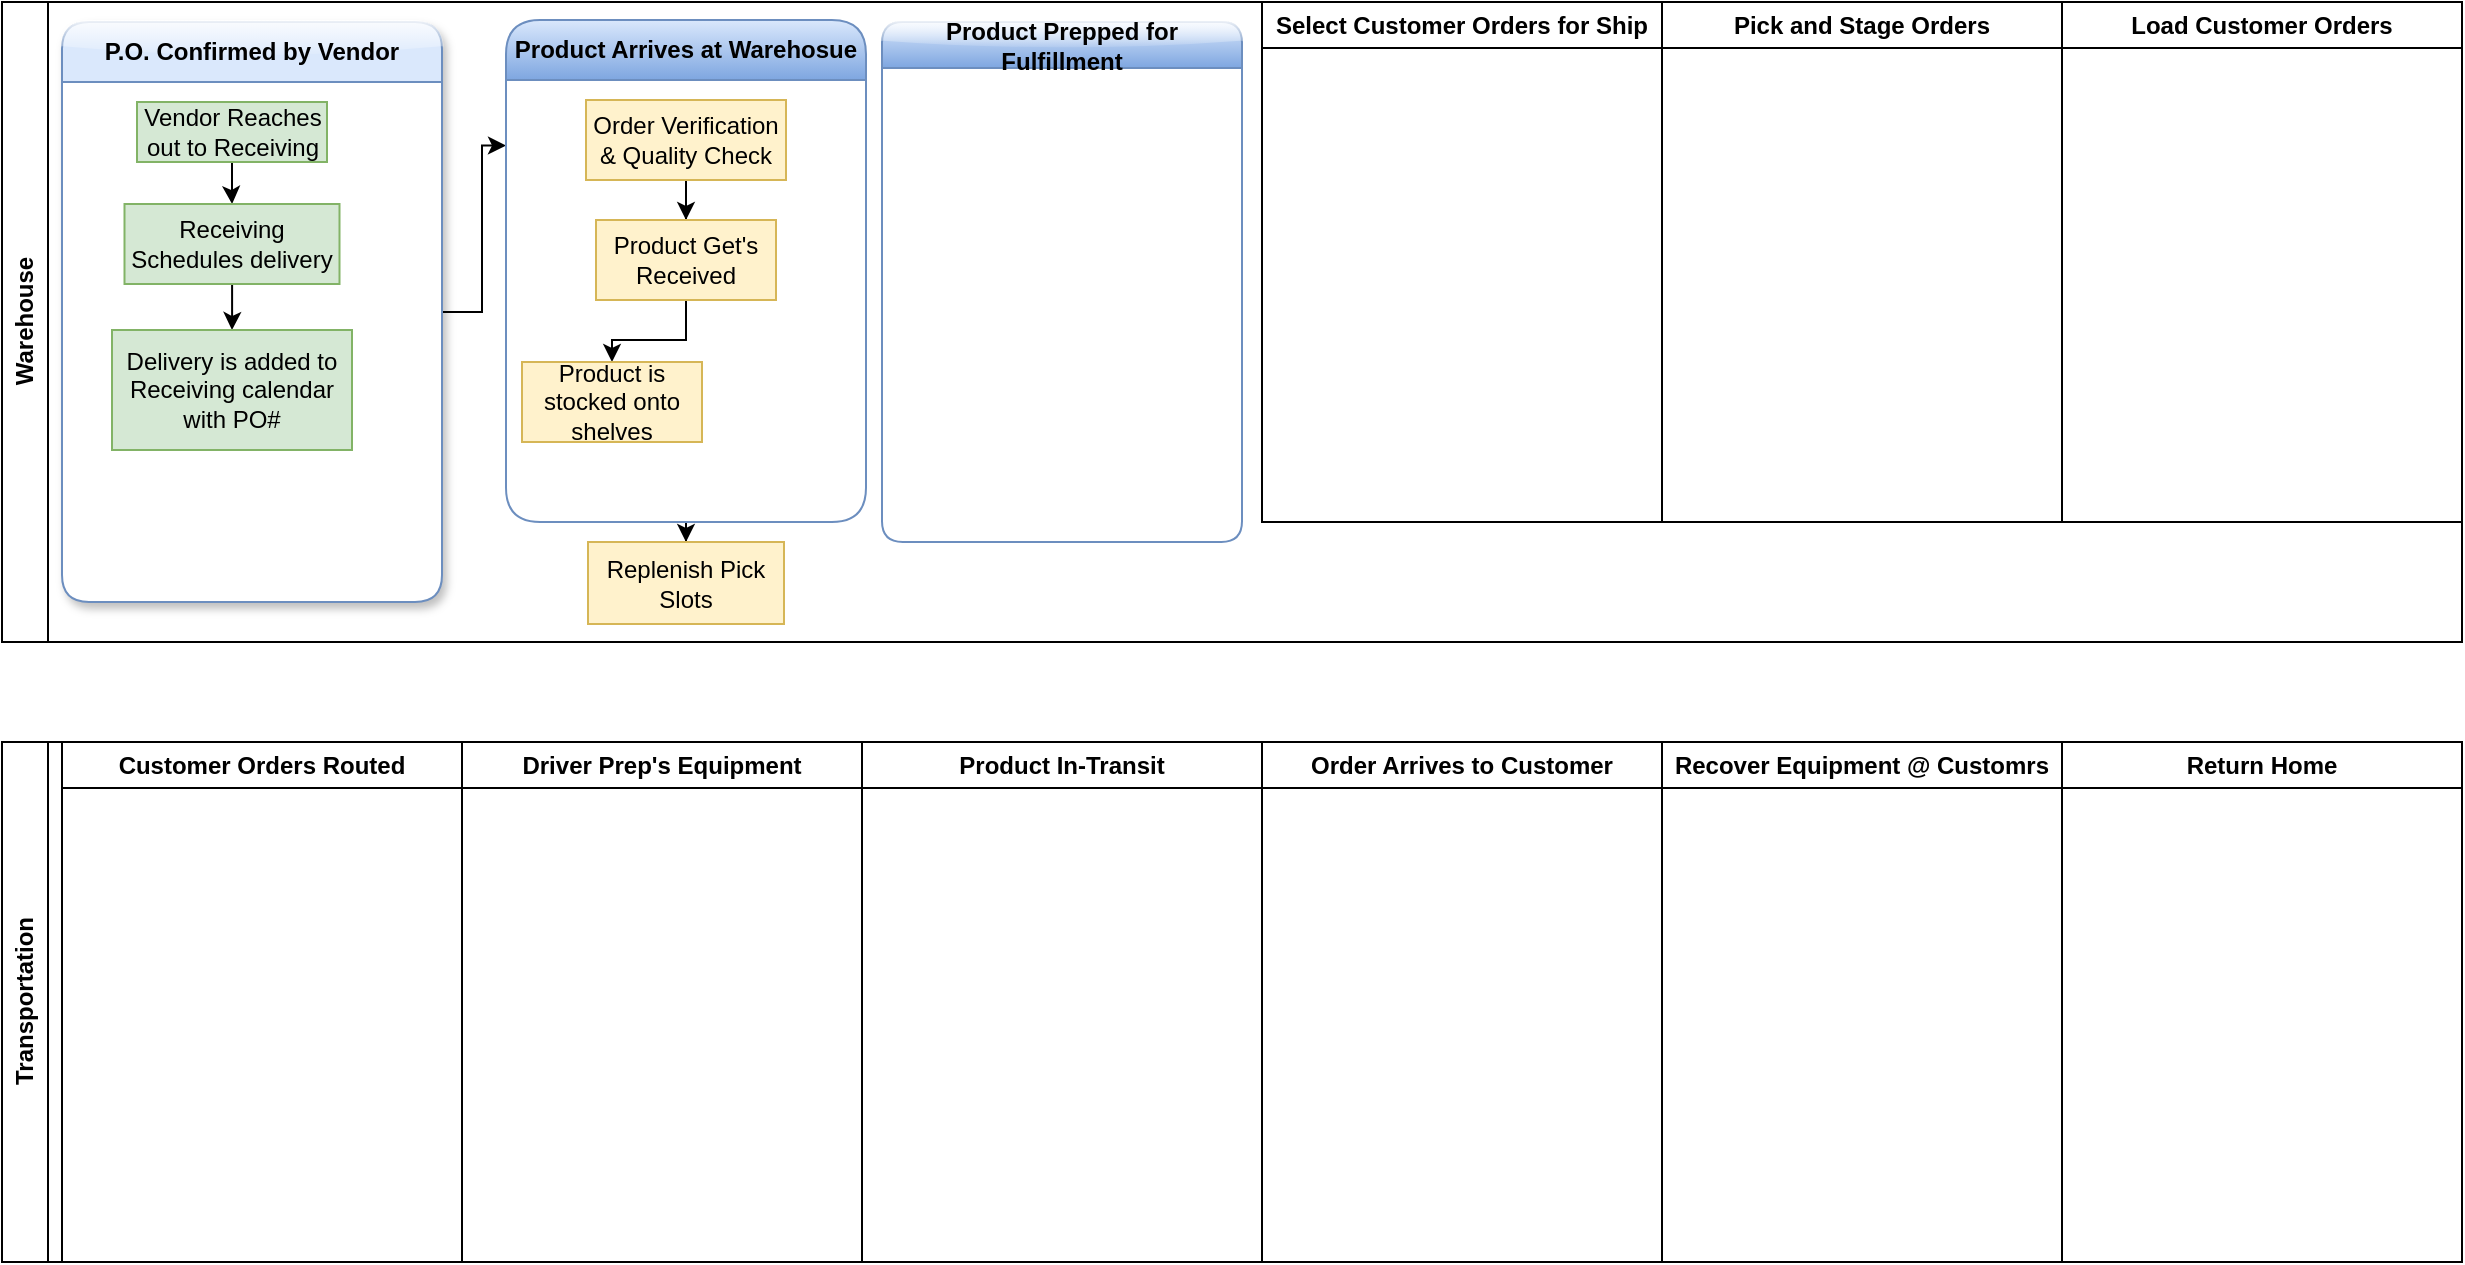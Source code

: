 <mxfile version="26.2.14" pages="4">
  <diagram name="Overall Processes" id="OnUfQjzB-8LUTByqpTFE">
    <mxGraphModel dx="1385" dy="1841" grid="1" gridSize="10" guides="1" tooltips="1" connect="1" arrows="1" fold="1" page="1" pageScale="1" pageWidth="850" pageHeight="1100" math="0" shadow="0">
      <root>
        <mxCell id="0" />
        <mxCell id="1" parent="0" />
        <mxCell id="lsSKVMwpvzXVZ9iX6MpG-1" value="Warehouse" style="swimlane;horizontal=0;whiteSpace=wrap;html=1;" parent="1" vertex="1">
          <mxGeometry x="60" y="-700" width="1230" height="320" as="geometry">
            <mxRectangle x="60" y="-680" width="40" height="140" as="alternateBounds" />
          </mxGeometry>
        </mxCell>
        <mxCell id="lsSKVMwpvzXVZ9iX6MpG-36" style="edgeStyle=orthogonalEdgeStyle;rounded=0;orthogonalLoop=1;jettySize=auto;html=1;exitX=1;exitY=0.5;exitDx=0;exitDy=0;entryX=0;entryY=0.25;entryDx=0;entryDy=0;" parent="lsSKVMwpvzXVZ9iX6MpG-1" source="lsSKVMwpvzXVZ9iX6MpG-3" target="lsSKVMwpvzXVZ9iX6MpG-2" edge="1">
          <mxGeometry relative="1" as="geometry" />
        </mxCell>
        <mxCell id="lsSKVMwpvzXVZ9iX6MpG-3" value="P.O. Confirmed by Vendor" style="swimlane;whiteSpace=wrap;html=1;startSize=30;fillColor=#dae8fc;strokeColor=#6c8ebf;gradientColor=none;swimlaneFillColor=default;textShadow=0;labelBackgroundColor=none;rounded=1;glass=1;shadow=1;" parent="lsSKVMwpvzXVZ9iX6MpG-1" vertex="1">
          <mxGeometry x="30" y="10" width="190" height="290" as="geometry">
            <mxRectangle x="30" width="90" height="30" as="alternateBounds" />
          </mxGeometry>
        </mxCell>
        <mxCell id="lsSKVMwpvzXVZ9iX6MpG-24" value="" style="edgeStyle=orthogonalEdgeStyle;rounded=0;orthogonalLoop=1;jettySize=auto;html=1;" parent="lsSKVMwpvzXVZ9iX6MpG-3" source="lsSKVMwpvzXVZ9iX6MpG-22" target="lsSKVMwpvzXVZ9iX6MpG-23" edge="1">
          <mxGeometry relative="1" as="geometry" />
        </mxCell>
        <mxCell id="lsSKVMwpvzXVZ9iX6MpG-22" value="Vendor Reaches out to Receiving" style="rounded=0;whiteSpace=wrap;html=1;fillColor=#d5e8d4;strokeColor=#82b366;" parent="lsSKVMwpvzXVZ9iX6MpG-3" vertex="1">
          <mxGeometry x="37.5" y="40" width="95" height="30" as="geometry" />
        </mxCell>
        <mxCell id="lsSKVMwpvzXVZ9iX6MpG-27" value="" style="edgeStyle=orthogonalEdgeStyle;rounded=0;orthogonalLoop=1;jettySize=auto;html=1;" parent="lsSKVMwpvzXVZ9iX6MpG-3" source="lsSKVMwpvzXVZ9iX6MpG-23" target="lsSKVMwpvzXVZ9iX6MpG-26" edge="1">
          <mxGeometry relative="1" as="geometry" />
        </mxCell>
        <mxCell id="lsSKVMwpvzXVZ9iX6MpG-23" value="Receiving Schedules delivery" style="whiteSpace=wrap;html=1;rounded=0;fillColor=#d5e8d4;strokeColor=#82b366;" parent="lsSKVMwpvzXVZ9iX6MpG-3" vertex="1">
          <mxGeometry x="31.25" y="91" width="107.5" height="40" as="geometry" />
        </mxCell>
        <mxCell id="lsSKVMwpvzXVZ9iX6MpG-26" value="Delivery is added to Receiving calendar with PO#" style="whiteSpace=wrap;html=1;rounded=0;fillColor=#d5e8d4;strokeColor=#82b366;" parent="lsSKVMwpvzXVZ9iX6MpG-3" vertex="1">
          <mxGeometry x="25" y="154" width="120" height="60" as="geometry" />
        </mxCell>
        <mxCell id="lsSKVMwpvzXVZ9iX6MpG-41" value="" style="edgeStyle=orthogonalEdgeStyle;rounded=0;orthogonalLoop=1;jettySize=auto;html=1;" parent="lsSKVMwpvzXVZ9iX6MpG-1" source="lsSKVMwpvzXVZ9iX6MpG-2" target="lsSKVMwpvzXVZ9iX6MpG-39" edge="1">
          <mxGeometry relative="1" as="geometry" />
        </mxCell>
        <UserObject label="Product Arrives at Warehosue" link="www.google.com" id="lsSKVMwpvzXVZ9iX6MpG-2">
          <mxCell style="swimlane;whiteSpace=wrap;html=1;startSize=30;rounded=1;glass=0;fillColor=#dae8fc;gradientColor=#7ea6e0;strokeColor=#6c8ebf;swimlaneFillColor=default;arcSize=19;" parent="lsSKVMwpvzXVZ9iX6MpG-1" vertex="1">
            <mxGeometry x="252" y="9" width="180" height="251" as="geometry">
              <mxRectangle x="250" y="9" width="200" height="30" as="alternateBounds" />
            </mxGeometry>
          </mxCell>
        </UserObject>
        <mxCell id="lsSKVMwpvzXVZ9iX6MpG-35" value="" style="edgeStyle=orthogonalEdgeStyle;rounded=0;orthogonalLoop=1;jettySize=auto;html=1;" parent="lsSKVMwpvzXVZ9iX6MpG-2" source="lsSKVMwpvzXVZ9iX6MpG-32" target="lsSKVMwpvzXVZ9iX6MpG-34" edge="1">
          <mxGeometry relative="1" as="geometry" />
        </mxCell>
        <mxCell id="lsSKVMwpvzXVZ9iX6MpG-32" value="Order Verification &amp;amp; Quality Check" style="rounded=0;whiteSpace=wrap;html=1;fillColor=#fff2cc;strokeColor=#d6b656;" parent="lsSKVMwpvzXVZ9iX6MpG-2" vertex="1">
          <mxGeometry x="40" y="40" width="100" height="40" as="geometry" />
        </mxCell>
        <mxCell id="lsSKVMwpvzXVZ9iX6MpG-38" value="" style="edgeStyle=orthogonalEdgeStyle;rounded=0;orthogonalLoop=1;jettySize=auto;html=1;" parent="lsSKVMwpvzXVZ9iX6MpG-2" source="lsSKVMwpvzXVZ9iX6MpG-34" target="lsSKVMwpvzXVZ9iX6MpG-37" edge="1">
          <mxGeometry relative="1" as="geometry" />
        </mxCell>
        <mxCell id="lsSKVMwpvzXVZ9iX6MpG-34" value="Product Get&#39;s Received" style="rounded=0;whiteSpace=wrap;html=1;fillColor=#fff2cc;strokeColor=#d6b656;" parent="lsSKVMwpvzXVZ9iX6MpG-2" vertex="1">
          <mxGeometry x="45" y="100" width="90" height="40" as="geometry" />
        </mxCell>
        <UserObject label="Product is stocked onto shelves" id="lsSKVMwpvzXVZ9iX6MpG-37">
          <mxCell style="whiteSpace=wrap;html=1;fillColor=#fff2cc;strokeColor=#d6b656;rounded=0;" parent="lsSKVMwpvzXVZ9iX6MpG-2" vertex="1">
            <mxGeometry x="8" y="171" width="90" height="40" as="geometry" />
          </mxCell>
        </UserObject>
        <mxCell id="lsSKVMwpvzXVZ9iX6MpG-4" value="Product Prepped for Fulfillment" style="swimlane;whiteSpace=wrap;html=1;startSize=23;fillColor=#dae8fc;strokeColor=#6c8ebf;swimlaneFillColor=default;gradientColor=#7ea6e0;rounded=1;glass=1;" parent="lsSKVMwpvzXVZ9iX6MpG-1" vertex="1">
          <mxGeometry x="440" y="10" width="180" height="260" as="geometry" />
        </mxCell>
        <mxCell id="lsSKVMwpvzXVZ9iX6MpG-5" value="Select Customer Orders for Ship" style="swimlane;whiteSpace=wrap;html=1;startSize=23;" parent="lsSKVMwpvzXVZ9iX6MpG-1" vertex="1">
          <mxGeometry x="630" width="200" height="260" as="geometry" />
        </mxCell>
        <mxCell id="lsSKVMwpvzXVZ9iX6MpG-7" value="Pick and Stage Orders" style="swimlane;whiteSpace=wrap;html=1;startSize=23;" parent="lsSKVMwpvzXVZ9iX6MpG-1" vertex="1">
          <mxGeometry x="830" width="200" height="260" as="geometry" />
        </mxCell>
        <mxCell id="lsSKVMwpvzXVZ9iX6MpG-8" value="Load Customer Orders" style="swimlane;whiteSpace=wrap;html=1;startSize=23;" parent="lsSKVMwpvzXVZ9iX6MpG-1" vertex="1">
          <mxGeometry x="1030" width="200" height="260" as="geometry" />
        </mxCell>
        <mxCell id="lsSKVMwpvzXVZ9iX6MpG-39" value="Replenish Pick Slots" style="whiteSpace=wrap;html=1;fillColor=#fff2cc;strokeColor=#d6b656;rounded=0;" parent="lsSKVMwpvzXVZ9iX6MpG-1" vertex="1">
          <mxGeometry x="293" y="270" width="98" height="41" as="geometry" />
        </mxCell>
        <mxCell id="lsSKVMwpvzXVZ9iX6MpG-9" value="Transportation" style="swimlane;horizontal=0;whiteSpace=wrap;html=1;" parent="1" vertex="1">
          <mxGeometry x="60" y="-330" width="1230" height="260" as="geometry">
            <mxRectangle x="50" y="140" width="40" height="140" as="alternateBounds" />
          </mxGeometry>
        </mxCell>
        <mxCell id="lsSKVMwpvzXVZ9iX6MpG-10" value="Customer Orders Routed" style="swimlane;whiteSpace=wrap;html=1;startSize=23;" parent="lsSKVMwpvzXVZ9iX6MpG-9" vertex="1">
          <mxGeometry x="30" width="200" height="260" as="geometry">
            <mxRectangle x="30" width="90" height="30" as="alternateBounds" />
          </mxGeometry>
        </mxCell>
        <mxCell id="lsSKVMwpvzXVZ9iX6MpG-11" value="Driver Prep&#39;s Equipment" style="swimlane;whiteSpace=wrap;html=1;startSize=23;" parent="lsSKVMwpvzXVZ9iX6MpG-9" vertex="1">
          <mxGeometry x="230" width="200" height="260" as="geometry" />
        </mxCell>
        <mxCell id="lsSKVMwpvzXVZ9iX6MpG-12" value="Product In-Transit" style="swimlane;whiteSpace=wrap;html=1;startSize=23;" parent="lsSKVMwpvzXVZ9iX6MpG-9" vertex="1">
          <mxGeometry x="430" width="200" height="260" as="geometry" />
        </mxCell>
        <mxCell id="lsSKVMwpvzXVZ9iX6MpG-13" value="Order Arrives to Customer" style="swimlane;whiteSpace=wrap;html=1;startSize=23;" parent="lsSKVMwpvzXVZ9iX6MpG-9" vertex="1">
          <mxGeometry x="630" width="200" height="260" as="geometry" />
        </mxCell>
        <mxCell id="lsSKVMwpvzXVZ9iX6MpG-14" value="Recover Equipment @ Customrs" style="swimlane;whiteSpace=wrap;html=1;startSize=23;" parent="lsSKVMwpvzXVZ9iX6MpG-9" vertex="1">
          <mxGeometry x="830" width="200" height="260" as="geometry" />
        </mxCell>
        <mxCell id="lsSKVMwpvzXVZ9iX6MpG-15" value="Return Home" style="swimlane;whiteSpace=wrap;html=1;startSize=23;" parent="lsSKVMwpvzXVZ9iX6MpG-9" vertex="1">
          <mxGeometry x="1030" width="200" height="260" as="geometry" />
        </mxCell>
      </root>
    </mxGraphModel>
  </diagram>
  <diagram id="iRfpWnOMGTLEs27aycEe" name="Returns Process">
    <mxGraphModel dx="1001" dy="526" grid="1" gridSize="10" guides="1" tooltips="1" connect="1" arrows="1" fold="1" page="1" pageScale="1" pageWidth="850" pageHeight="1100" background="#66B2FF" math="0" shadow="0" adaptiveColors="auto">
      <root>
        <mxCell id="0" />
        <mxCell id="1" parent="0" />
        <mxCell id="iCNufZjwy928AqagM9BR-1" value="Return Identified" style="whiteSpace=wrap;strokeWidth=2;labelBackgroundColor=none;rounded=1;" vertex="1" parent="1">
          <mxGeometry x="389" y="20" width="182" height="54" as="geometry" />
        </mxCell>
        <mxCell id="iCNufZjwy928AqagM9BR-2" value="Is it Guaranteed?" style="rhombus;strokeWidth=2;whiteSpace=wrap;labelBackgroundColor=none;rounded=1;" vertex="1" parent="1">
          <mxGeometry x="393" y="124" width="175" height="175" as="geometry" />
        </mxCell>
        <mxCell id="iCNufZjwy928AqagM9BR-3" value="Verify Product Matches Credit Request Sheet" style="whiteSpace=wrap;strokeWidth=2;labelBackgroundColor=none;rounded=1;" vertex="1" parent="1">
          <mxGeometry x="264" y="372" width="260" height="78" as="geometry" />
        </mxCell>
        <mxCell id="iCNufZjwy928AqagM9BR-4" value="Is Credit Request Sheet Properly Filled?" style="rhombus;strokeWidth=2;whiteSpace=wrap;labelBackgroundColor=none;rounded=1;" vertex="1" parent="1">
          <mxGeometry x="255" y="500" width="278" height="278" as="geometry" />
        </mxCell>
        <mxCell id="iCNufZjwy928AqagM9BR-5" value="Issue Credit to Customer" style="whiteSpace=wrap;strokeWidth=2;labelBackgroundColor=none;rounded=1;" vertex="1" parent="1">
          <mxGeometry x="126" y="863" width="237" height="54" as="geometry" />
        </mxCell>
        <mxCell id="iCNufZjwy928AqagM9BR-6" value="Reason Code Indicates Restock Fee?" style="rhombus;strokeWidth=2;whiteSpace=wrap;labelBackgroundColor=none;rounded=1;" vertex="1" parent="1">
          <mxGeometry x="105" y="979" width="278" height="278" as="geometry" />
        </mxCell>
        <mxCell id="iCNufZjwy928AqagM9BR-7" value="Apply Restock Fee" style="whiteSpace=wrap;strokeWidth=2;labelBackgroundColor=none;rounded=1;" vertex="1" parent="1">
          <mxGeometry x="20" y="1342" width="190" height="54" as="geometry" />
        </mxCell>
        <mxCell id="iCNufZjwy928AqagM9BR-8" value="No Restock Fee Applied" style="whiteSpace=wrap;strokeWidth=2;labelBackgroundColor=none;rounded=1;" vertex="1" parent="1">
          <mxGeometry x="260" y="1342" width="227" height="54" as="geometry" />
        </mxCell>
        <mxCell id="iCNufZjwy928AqagM9BR-9" value="Determine Product Disposition" style="whiteSpace=wrap;strokeWidth=2;labelBackgroundColor=none;rounded=1;" vertex="1" parent="1">
          <mxGeometry x="244" y="1458" width="260" height="78" as="geometry" />
        </mxCell>
        <mxCell id="iCNufZjwy928AqagM9BR-10" value="Return to Customer for Correction" style="whiteSpace=wrap;strokeWidth=2;labelBackgroundColor=none;rounded=1;" vertex="1" parent="1">
          <mxGeometry x="457" y="851" width="260" height="78" as="geometry" />
        </mxCell>
        <mxCell id="iCNufZjwy928AqagM9BR-11" value="Handle as Non-Guaranteed Return" style="whiteSpace=wrap;strokeWidth=2;labelBackgroundColor=none;rounded=1;" vertex="1" parent="1">
          <mxGeometry x="627" y="1330" width="260" height="78" as="geometry" />
        </mxCell>
        <mxCell id="iCNufZjwy928AqagM9BR-12" value="Is Product Sellable and FSMA-Compliant?" style="rhombus;strokeWidth=2;whiteSpace=wrap;labelBackgroundColor=none;rounded=1;" vertex="1" parent="1">
          <mxGeometry x="235" y="1586" width="278" height="278" as="geometry" />
        </mxCell>
        <mxCell id="iCNufZjwy928AqagM9BR-13" value="Stock at Front of Pick Slot" style="whiteSpace=wrap;strokeWidth=2;labelBackgroundColor=none;rounded=1;" vertex="1" parent="1">
          <mxGeometry x="201" y="2049" width="246" height="54" as="geometry" />
        </mxCell>
        <mxCell id="iCNufZjwy928AqagM9BR-14" value="Disposition: Vendor Bin, In-Stock, or Disposal" style="rhombus;strokeWidth=2;whiteSpace=wrap;labelBackgroundColor=none;rounded=1;" vertex="1" parent="1">
          <mxGeometry x="498" y="1937" width="278" height="278" as="geometry" />
        </mxCell>
        <mxCell id="iCNufZjwy928AqagM9BR-15" value="Proceed to Vendor Closeout" style="whiteSpace=wrap;strokeWidth=2;labelBackgroundColor=none;rounded=1;" vertex="1" parent="1">
          <mxGeometry x="245" y="2265" width="258" height="54" as="geometry" />
        </mxCell>
        <UserObject label="Vendor Closeout Process" link="data:page/id,ZD5wll1Oz0Af_e3OQdJd" id="iCNufZjwy928AqagM9BR-16">
          <mxCell style="whiteSpace=wrap;strokeWidth=2;labelBackgroundColor=none;rounded=1;" vertex="1" parent="1">
            <mxGeometry x="257" y="2369" width="234" height="54" as="geometry" />
          </mxCell>
        </UserObject>
        <mxCell id="iCNufZjwy928AqagM9BR-17" value="" style="curved=1;startArrow=none;endArrow=block;exitX=0.5;exitY=1;entryX=0.5;entryY=0;rounded=1;labelBackgroundColor=none;fontColor=default;" edge="1" parent="1" source="iCNufZjwy928AqagM9BR-1" target="iCNufZjwy928AqagM9BR-2">
          <mxGeometry relative="1" as="geometry">
            <Array as="points" />
          </mxGeometry>
        </mxCell>
        <mxCell id="iCNufZjwy928AqagM9BR-18" value="Yes" style="curved=1;startArrow=none;endArrow=block;exitX=0.15;exitY=1;entryX=0.5;entryY=0.01;rounded=1;labelBackgroundColor=none;fontColor=default;" edge="1" parent="1" source="iCNufZjwy928AqagM9BR-2" target="iCNufZjwy928AqagM9BR-3">
          <mxGeometry relative="1" as="geometry">
            <Array as="points">
              <mxPoint x="394" y="336" />
            </Array>
          </mxGeometry>
        </mxCell>
        <mxCell id="iCNufZjwy928AqagM9BR-19" value="" style="curved=1;startArrow=none;endArrow=block;exitX=0.5;exitY=1.01;entryX=0.5;entryY=0;rounded=1;labelBackgroundColor=none;fontColor=default;" edge="1" parent="1" source="iCNufZjwy928AqagM9BR-3" target="iCNufZjwy928AqagM9BR-4">
          <mxGeometry relative="1" as="geometry">
            <Array as="points" />
          </mxGeometry>
        </mxCell>
        <mxCell id="iCNufZjwy928AqagM9BR-20" value="Yes" style="curved=1;startArrow=none;endArrow=block;exitX=0.07;exitY=1;entryX=0.5;entryY=0.01;rounded=1;labelBackgroundColor=none;fontColor=default;" edge="1" parent="1" source="iCNufZjwy928AqagM9BR-4" target="iCNufZjwy928AqagM9BR-5">
          <mxGeometry relative="1" as="geometry">
            <Array as="points">
              <mxPoint x="244" y="815" />
            </Array>
          </mxGeometry>
        </mxCell>
        <mxCell id="iCNufZjwy928AqagM9BR-21" value="" style="curved=1;startArrow=none;endArrow=block;exitX=0.5;exitY=1.01;entryX=0.5;entryY=0;rounded=1;labelBackgroundColor=none;fontColor=default;" edge="1" parent="1" source="iCNufZjwy928AqagM9BR-5" target="iCNufZjwy928AqagM9BR-6">
          <mxGeometry relative="1" as="geometry">
            <Array as="points" />
          </mxGeometry>
        </mxCell>
        <mxCell id="iCNufZjwy928AqagM9BR-22" value="Yes" style="curved=1;startArrow=none;endArrow=block;exitX=0.13;exitY=1;entryX=0.5;entryY=0.01;rounded=1;labelBackgroundColor=none;fontColor=default;" edge="1" parent="1" source="iCNufZjwy928AqagM9BR-6" target="iCNufZjwy928AqagM9BR-7">
          <mxGeometry relative="1" as="geometry">
            <Array as="points">
              <mxPoint x="115" y="1294" />
            </Array>
          </mxGeometry>
        </mxCell>
        <mxCell id="iCNufZjwy928AqagM9BR-23" value="No" style="curved=1;startArrow=none;endArrow=block;exitX=0.87;exitY=1;entryX=0.5;entryY=0.01;rounded=1;labelBackgroundColor=none;fontColor=default;" edge="1" parent="1" source="iCNufZjwy928AqagM9BR-6" target="iCNufZjwy928AqagM9BR-8">
          <mxGeometry relative="1" as="geometry">
            <Array as="points">
              <mxPoint x="374" y="1294" />
            </Array>
          </mxGeometry>
        </mxCell>
        <mxCell id="iCNufZjwy928AqagM9BR-24" value="" style="curved=1;startArrow=none;endArrow=block;exitX=0.5;exitY=1.01;entryX=0;entryY=0.09;rounded=1;labelBackgroundColor=none;fontColor=default;" edge="1" parent="1" source="iCNufZjwy928AqagM9BR-7" target="iCNufZjwy928AqagM9BR-9">
          <mxGeometry relative="1" as="geometry">
            <Array as="points">
              <mxPoint x="115" y="1433" />
            </Array>
          </mxGeometry>
        </mxCell>
        <mxCell id="iCNufZjwy928AqagM9BR-25" value="" style="curved=1;startArrow=none;endArrow=block;exitX=0.5;exitY=1.01;entryX=0.5;entryY=0.01;rounded=1;labelBackgroundColor=none;fontColor=default;" edge="1" parent="1" source="iCNufZjwy928AqagM9BR-8" target="iCNufZjwy928AqagM9BR-9">
          <mxGeometry relative="1" as="geometry">
            <Array as="points" />
          </mxGeometry>
        </mxCell>
        <mxCell id="iCNufZjwy928AqagM9BR-26" value="No" style="curved=1;startArrow=none;endArrow=block;exitX=1;exitY=0.95;entryX=0.5;entryY=0.01;rounded=1;labelBackgroundColor=none;fontColor=default;" edge="1" parent="1" source="iCNufZjwy928AqagM9BR-4" target="iCNufZjwy928AqagM9BR-10">
          <mxGeometry relative="1" as="geometry">
            <Array as="points">
              <mxPoint x="587" y="815" />
            </Array>
          </mxGeometry>
        </mxCell>
        <mxCell id="iCNufZjwy928AqagM9BR-27" value="No" style="curved=1;startArrow=none;endArrow=block;exitX=1;exitY=0.73;entryX=0.5;entryY=0.01;rounded=1;labelBackgroundColor=none;fontColor=default;" edge="1" parent="1" source="iCNufZjwy928AqagM9BR-2" target="iCNufZjwy928AqagM9BR-11">
          <mxGeometry relative="1" as="geometry">
            <Array as="points">
              <mxPoint x="757" y="336" />
            </Array>
          </mxGeometry>
        </mxCell>
        <mxCell id="iCNufZjwy928AqagM9BR-28" value="" style="curved=1;startArrow=none;endArrow=block;exitX=0.5;exitY=1.01;entryX=1;entryY=0.23;rounded=1;labelBackgroundColor=none;fontColor=default;" edge="1" parent="1" source="iCNufZjwy928AqagM9BR-11" target="iCNufZjwy928AqagM9BR-9">
          <mxGeometry relative="1" as="geometry">
            <Array as="points">
              <mxPoint x="757" y="1433" />
            </Array>
          </mxGeometry>
        </mxCell>
        <mxCell id="iCNufZjwy928AqagM9BR-29" value="" style="curved=1;startArrow=none;endArrow=block;exitX=0.5;exitY=1.01;entryX=0.5;entryY=0;rounded=1;labelBackgroundColor=none;fontColor=default;" edge="1" parent="1" source="iCNufZjwy928AqagM9BR-9" target="iCNufZjwy928AqagM9BR-12">
          <mxGeometry relative="1" as="geometry">
            <Array as="points" />
          </mxGeometry>
        </mxCell>
        <mxCell id="iCNufZjwy928AqagM9BR-30" value="Yes" style="curved=1;startArrow=none;endArrow=block;exitX=0.36;exitY=1;entryX=0.5;entryY=0.01;rounded=1;labelBackgroundColor=none;fontColor=default;" edge="1" parent="1" source="iCNufZjwy928AqagM9BR-12" target="iCNufZjwy928AqagM9BR-13">
          <mxGeometry relative="1" as="geometry">
            <Array as="points">
              <mxPoint x="324" y="1901" />
            </Array>
          </mxGeometry>
        </mxCell>
        <mxCell id="iCNufZjwy928AqagM9BR-31" value="No" style="curved=1;startArrow=none;endArrow=block;exitX=1;exitY=0.84;entryX=0.5;entryY=0;rounded=1;labelBackgroundColor=none;fontColor=default;" edge="1" parent="1" source="iCNufZjwy928AqagM9BR-12" target="iCNufZjwy928AqagM9BR-14">
          <mxGeometry relative="1" as="geometry">
            <Array as="points">
              <mxPoint x="637" y="1901" />
            </Array>
          </mxGeometry>
        </mxCell>
        <mxCell id="iCNufZjwy928AqagM9BR-32" value="" style="curved=1;startArrow=none;endArrow=block;exitX=0.5;exitY=1.01;entryX=0.4;entryY=0.01;rounded=1;labelBackgroundColor=none;fontColor=default;" edge="1" parent="1" source="iCNufZjwy928AqagM9BR-13" target="iCNufZjwy928AqagM9BR-15">
          <mxGeometry relative="1" as="geometry">
            <Array as="points">
              <mxPoint x="324" y="2240" />
            </Array>
          </mxGeometry>
        </mxCell>
        <mxCell id="iCNufZjwy928AqagM9BR-33" value="" style="curved=1;startArrow=none;endArrow=block;exitX=0.5;exitY=1;entryX=1;entryY=0.04;rounded=1;labelBackgroundColor=none;fontColor=default;" edge="1" parent="1" source="iCNufZjwy928AqagM9BR-14" target="iCNufZjwy928AqagM9BR-15">
          <mxGeometry relative="1" as="geometry">
            <Array as="points">
              <mxPoint x="637" y="2240" />
            </Array>
          </mxGeometry>
        </mxCell>
        <mxCell id="iCNufZjwy928AqagM9BR-34" value="" style="curved=1;startArrow=none;endArrow=block;exitX=0.5;exitY=1.01;entryX=0.5;entryY=0.01;rounded=1;labelBackgroundColor=none;fontColor=default;" edge="1" parent="1" source="iCNufZjwy928AqagM9BR-15" target="iCNufZjwy928AqagM9BR-16">
          <mxGeometry relative="1" as="geometry">
            <Array as="points" />
          </mxGeometry>
        </mxCell>
      </root>
    </mxGraphModel>
  </diagram>
  <diagram id="2P2bHFm5ETQi78l88KcC" name="Cycle Counts">
    <mxGraphModel dx="1009" dy="521" grid="1" gridSize="10" guides="1" tooltips="1" connect="1" arrows="1" fold="1" page="1" pageScale="1" pageWidth="850" pageHeight="1100" math="0" shadow="0">
      <root>
        <mxCell id="0" />
        <mxCell id="1" parent="0" />
        <mxCell id="4GWgdeCQstLEpQiAV-2L-1" value="Cycle Count Process" style="text;html=1;align=center;verticalAlign=middle;whiteSpace=wrap;rounded=0;" vertex="1" parent="1">
          <mxGeometry x="370" y="20" width="90" height="30" as="geometry" />
        </mxCell>
        <mxCell id="4GWgdeCQstLEpQiAV-2L-4" value="" style="edgeStyle=orthogonalEdgeStyle;rounded=0;orthogonalLoop=1;jettySize=auto;html=1;" edge="1" parent="1" source="4GWgdeCQstLEpQiAV-2L-2" target="4GWgdeCQstLEpQiAV-2L-3">
          <mxGeometry relative="1" as="geometry" />
        </mxCell>
        <mxCell id="4GWgdeCQstLEpQiAV-2L-2" value="Cycle Count Triggered by Frequency" style="rounded=1;whiteSpace=wrap;html=1;fillColor=#dae8fc;strokeColor=#6c8ebf;glass=0;" vertex="1" parent="1">
          <mxGeometry x="355" y="160" width="120" height="60" as="geometry" />
        </mxCell>
        <mxCell id="4GWgdeCQstLEpQiAV-2L-8" value="" style="edgeStyle=orthogonalEdgeStyle;rounded=0;orthogonalLoop=1;jettySize=auto;html=1;" edge="1" parent="1" source="4GWgdeCQstLEpQiAV-2L-3" target="4GWgdeCQstLEpQiAV-2L-7">
          <mxGeometry relative="1" as="geometry" />
        </mxCell>
        <mxCell id="4GWgdeCQstLEpQiAV-2L-3" value="Pull information from AS400 for that area&amp;nbsp;" style="whiteSpace=wrap;html=1;fillColor=#dae8fc;strokeColor=#6c8ebf;rounded=1;glass=0;" vertex="1" parent="1">
          <mxGeometry x="355" y="240" width="120" height="60" as="geometry" />
        </mxCell>
        <mxCell id="4GWgdeCQstLEpQiAV-2L-5" value="Closeout Completes" style="rounded=1;whiteSpace=wrap;html=1;fillColor=#f8cecc;strokeColor=#b85450;" vertex="1" parent="1">
          <mxGeometry x="355" y="70" width="120" height="50" as="geometry" />
        </mxCell>
        <mxCell id="4GWgdeCQstLEpQiAV-2L-10" value="" style="edgeStyle=orthogonalEdgeStyle;rounded=0;orthogonalLoop=1;jettySize=auto;html=1;" edge="1" parent="1" source="4GWgdeCQstLEpQiAV-2L-7" target="4GWgdeCQstLEpQiAV-2L-9">
          <mxGeometry relative="1" as="geometry" />
        </mxCell>
        <mxCell id="4GWgdeCQstLEpQiAV-2L-7" value="Build Report" style="rounded=1;whiteSpace=wrap;html=1;fillColor=#dae8fc;strokeColor=#6c8ebf;glass=0;" vertex="1" parent="1">
          <mxGeometry x="355" y="350" width="120" height="60" as="geometry" />
        </mxCell>
        <mxCell id="4GWgdeCQstLEpQiAV-2L-14" value="" style="edgeStyle=orthogonalEdgeStyle;rounded=0;orthogonalLoop=1;jettySize=auto;html=1;" edge="1" parent="1" source="4GWgdeCQstLEpQiAV-2L-9" target="4GWgdeCQstLEpQiAV-2L-13">
          <mxGeometry relative="1" as="geometry" />
        </mxCell>
        <mxCell id="4GWgdeCQstLEpQiAV-2L-9" value="Physically Count Product" style="whiteSpace=wrap;html=1;fillColor=#dae8fc;strokeColor=#6c8ebf;rounded=1;glass=0;" vertex="1" parent="1">
          <mxGeometry x="355" y="450" width="120" height="60" as="geometry" />
        </mxCell>
        <mxCell id="4GWgdeCQstLEpQiAV-2L-16" value="" style="edgeStyle=orthogonalEdgeStyle;rounded=0;orthogonalLoop=1;jettySize=auto;html=1;" edge="1" parent="1" source="4GWgdeCQstLEpQiAV-2L-11" target="4GWgdeCQstLEpQiAV-2L-15">
          <mxGeometry relative="1" as="geometry" />
        </mxCell>
        <mxCell id="4GWgdeCQstLEpQiAV-2L-17" value="NO" style="edgeLabel;html=1;align=center;verticalAlign=middle;resizable=0;points=[];" vertex="1" connectable="0" parent="4GWgdeCQstLEpQiAV-2L-16">
          <mxGeometry x="-0.072" y="4" relative="1" as="geometry">
            <mxPoint as="offset" />
          </mxGeometry>
        </mxCell>
        <mxCell id="4GWgdeCQstLEpQiAV-2L-19" value="" style="edgeStyle=orthogonalEdgeStyle;rounded=0;orthogonalLoop=1;jettySize=auto;html=1;" edge="1" parent="1" source="4GWgdeCQstLEpQiAV-2L-11" target="4GWgdeCQstLEpQiAV-2L-18">
          <mxGeometry relative="1" as="geometry" />
        </mxCell>
        <mxCell id="4GWgdeCQstLEpQiAV-2L-20" value="YES" style="edgeLabel;html=1;align=center;verticalAlign=middle;resizable=0;points=[];" vertex="1" connectable="0" parent="4GWgdeCQstLEpQiAV-2L-19">
          <mxGeometry x="-0.148" y="4" relative="1" as="geometry">
            <mxPoint as="offset" />
          </mxGeometry>
        </mxCell>
        <mxCell id="4GWgdeCQstLEpQiAV-2L-11" value="Do we have Descrepencies" style="rhombus;whiteSpace=wrap;html=1;" vertex="1" parent="1">
          <mxGeometry x="355" y="640" width="120" height="120" as="geometry" />
        </mxCell>
        <mxCell id="4GWgdeCQstLEpQiAV-2L-13" value="Reconcile Count &amp;amp; Paperwork" style="whiteSpace=wrap;html=1;fillColor=#dae8fc;strokeColor=#6c8ebf;rounded=1;glass=0;" vertex="1" parent="1">
          <mxGeometry x="355" y="550" width="120" height="60" as="geometry" />
        </mxCell>
        <mxCell id="4GWgdeCQstLEpQiAV-2L-15" value="Build email communication and send report with counts" style="rounded=1;whiteSpace=wrap;html=1;fillColor=#d5e8d4;strokeColor=#82b366;" vertex="1" parent="1">
          <mxGeometry x="110" y="670" width="120" height="60" as="geometry" />
        </mxCell>
        <mxCell id="4GWgdeCQstLEpQiAV-2L-22" value="" style="edgeStyle=orthogonalEdgeStyle;rounded=0;orthogonalLoop=1;jettySize=auto;html=1;" edge="1" parent="1" source="4GWgdeCQstLEpQiAV-2L-18" target="4GWgdeCQstLEpQiAV-2L-21">
          <mxGeometry relative="1" as="geometry" />
        </mxCell>
        <mxCell id="4GWgdeCQstLEpQiAV-2L-18" value="Inventory Investigation" style="whiteSpace=wrap;html=1;" vertex="1" parent="1">
          <mxGeometry x="590" y="670" width="120" height="60" as="geometry" />
        </mxCell>
        <mxCell id="4GWgdeCQstLEpQiAV-2L-24" value="" style="edgeStyle=orthogonalEdgeStyle;rounded=0;orthogonalLoop=1;jettySize=auto;html=1;" edge="1" parent="1" source="4GWgdeCQstLEpQiAV-2L-21" target="4GWgdeCQstLEpQiAV-2L-23">
          <mxGeometry relative="1" as="geometry" />
        </mxCell>
        <mxCell id="4GWgdeCQstLEpQiAV-2L-21" value="Double count product to verify" style="whiteSpace=wrap;html=1;" vertex="1" parent="1">
          <mxGeometry x="590" y="770" width="120" height="60" as="geometry" />
        </mxCell>
        <mxCell id="4GWgdeCQstLEpQiAV-2L-26" value="" style="edgeStyle=orthogonalEdgeStyle;rounded=0;orthogonalLoop=1;jettySize=auto;html=1;" edge="1" parent="1" source="4GWgdeCQstLEpQiAV-2L-23" target="4GWgdeCQstLEpQiAV-2L-25">
          <mxGeometry relative="1" as="geometry" />
        </mxCell>
        <mxCell id="4GWgdeCQstLEpQiAV-2L-23" value="Do research: Returns, Receiving vs. Put away, &amp;amp; Billing or picking issues from previous period." style="whiteSpace=wrap;html=1;" vertex="1" parent="1">
          <mxGeometry x="585" y="860" width="130" height="100" as="geometry" />
        </mxCell>
        <mxCell id="4GWgdeCQstLEpQiAV-2L-28" value="" style="edgeStyle=orthogonalEdgeStyle;rounded=0;orthogonalLoop=1;jettySize=auto;html=1;" edge="1" parent="1" source="4GWgdeCQstLEpQiAV-2L-25">
          <mxGeometry relative="1" as="geometry">
            <mxPoint x="510" y="1070" as="targetPoint" />
          </mxGeometry>
        </mxCell>
        <mxCell id="4GWgdeCQstLEpQiAV-2L-29" value="NO" style="edgeLabel;html=1;align=center;verticalAlign=middle;resizable=0;points=[];" vertex="1" connectable="0" parent="4GWgdeCQstLEpQiAV-2L-28">
          <mxGeometry x="-0.2" y="-2" relative="1" as="geometry">
            <mxPoint as="offset" />
          </mxGeometry>
        </mxCell>
        <mxCell id="4GWgdeCQstLEpQiAV-2L-37" value="" style="edgeStyle=orthogonalEdgeStyle;rounded=0;orthogonalLoop=1;jettySize=auto;html=1;" edge="1" parent="1" source="4GWgdeCQstLEpQiAV-2L-25" target="4GWgdeCQstLEpQiAV-2L-36">
          <mxGeometry relative="1" as="geometry" />
        </mxCell>
        <mxCell id="4GWgdeCQstLEpQiAV-2L-25" value="Is discrepancy explainable?&amp;nbsp;" style="rhombus;whiteSpace=wrap;html=1;" vertex="1" parent="1">
          <mxGeometry x="590" y="1020" width="120" height="100" as="geometry" />
        </mxCell>
        <mxCell id="4GWgdeCQstLEpQiAV-2L-32" value="" style="edgeStyle=orthogonalEdgeStyle;rounded=0;orthogonalLoop=1;jettySize=auto;html=1;" edge="1" parent="1" source="4GWgdeCQstLEpQiAV-2L-30" target="4GWgdeCQstLEpQiAV-2L-31">
          <mxGeometry relative="1" as="geometry" />
        </mxCell>
        <mxCell id="4GWgdeCQstLEpQiAV-2L-33" value="NO" style="edgeLabel;html=1;align=center;verticalAlign=middle;resizable=0;points=[];" vertex="1" connectable="0" parent="4GWgdeCQstLEpQiAV-2L-32">
          <mxGeometry x="-0.019" y="4" relative="1" as="geometry">
            <mxPoint as="offset" />
          </mxGeometry>
        </mxCell>
        <mxCell id="4GWgdeCQstLEpQiAV-2L-35" value="" style="edgeStyle=orthogonalEdgeStyle;rounded=0;orthogonalLoop=1;jettySize=auto;html=1;" edge="1" parent="1" source="4GWgdeCQstLEpQiAV-2L-30" target="4GWgdeCQstLEpQiAV-2L-34">
          <mxGeometry relative="1" as="geometry" />
        </mxCell>
        <mxCell id="4GWgdeCQstLEpQiAV-2L-30" value="Is this a large Discrepancy?" style="rhombus;whiteSpace=wrap;html=1;" vertex="1" parent="1">
          <mxGeometry x="400" y="1027.5" width="115" height="85" as="geometry" />
        </mxCell>
        <mxCell id="4GWgdeCQstLEpQiAV-2L-31" value="ADJUST INVENTORY" style="whiteSpace=wrap;html=1;fillColor=#fff2cc;strokeColor=#d6b656;" vertex="1" parent="1">
          <mxGeometry x="202.5" y="1040" width="120" height="60" as="geometry" />
        </mxCell>
        <mxCell id="4GWgdeCQstLEpQiAV-2L-34" value="Wait for up to a week.&amp;nbsp;" style="whiteSpace=wrap;html=1;" vertex="1" parent="1">
          <mxGeometry x="397.5" y="1170" width="120" height="60" as="geometry" />
        </mxCell>
        <mxCell id="4GWgdeCQstLEpQiAV-2L-36" value="Adjust Inventory and send appropriate comms.&amp;nbsp;" style="whiteSpace=wrap;html=1;fillColor=#fff2cc;strokeColor=#d6b656;" vertex="1" parent="1">
          <mxGeometry x="590" y="1170" width="120" height="60" as="geometry" />
        </mxCell>
      </root>
    </mxGraphModel>
  </diagram>
  <diagram id="ZD5wll1Oz0Af_e3OQdJd" name="VendorCloseout">
    <mxGraphModel dx="1001" dy="526" grid="1" gridSize="10" guides="1" tooltips="1" connect="1" arrows="1" fold="1" page="1" pageScale="1" pageWidth="850" pageHeight="1100" math="0" shadow="0">
      <root>
        <mxCell id="0" />
        <mxCell id="1" parent="0" />
        <mxCell id="RuPIgRyfJDKA3BAx3fhV-1" value="Vendor Closeout Triggered" style="whiteSpace=wrap;strokeWidth=2;rounded=1;labelBackgroundColor=none;fillColor=#A8DADC;strokeColor=#457B9D;fontColor=#1D3557;" vertex="1" parent="1">
          <mxGeometry x="27" y="20" width="248" height="54" as="geometry" />
        </mxCell>
        <mxCell id="RuPIgRyfJDKA3BAx3fhV-2" value="Trigger Type" style="rhombus;strokeWidth=2;whiteSpace=wrap;rounded=1;labelBackgroundColor=none;fillColor=#A8DADC;strokeColor=#457B9D;fontColor=#1D3557;" vertex="1" parent="1">
          <mxGeometry x="80" y="124" width="141" height="141" as="geometry" />
        </mxCell>
        <mxCell id="RuPIgRyfJDKA3BAx3fhV-3" value="Initiate Closeout Process" style="whiteSpace=wrap;strokeWidth=2;rounded=1;labelBackgroundColor=none;fillColor=#A8DADC;strokeColor=#457B9D;fontColor=#1D3557;" vertex="1" parent="1">
          <mxGeometry x="32" y="338" width="236" height="54" as="geometry" />
        </mxCell>
        <mxCell id="RuPIgRyfJDKA3BAx3fhV-4" value="Generate Closeout Number in AS400" style="whiteSpace=wrap;strokeWidth=2;rounded=1;labelBackgroundColor=none;fillColor=#A8DADC;strokeColor=#457B9D;fontColor=#1D3557;" vertex="1" parent="1">
          <mxGeometry x="20" y="442" width="260" height="78" as="geometry" />
        </mxCell>
        <mxCell id="RuPIgRyfJDKA3BAx3fhV-5" value="Print Bin List" style="whiteSpace=wrap;strokeWidth=2;rounded=1;labelBackgroundColor=none;fillColor=#A8DADC;strokeColor=#457B9D;fontColor=#1D3557;" vertex="1" parent="1">
          <mxGeometry x="75" y="570" width="152" height="54" as="geometry" />
        </mxCell>
        <mxCell id="RuPIgRyfJDKA3BAx3fhV-6" value="Verify Physical Items with Printed List" style="whiteSpace=wrap;strokeWidth=2;rounded=1;labelBackgroundColor=none;fillColor=#A8DADC;strokeColor=#457B9D;fontColor=#1D3557;" vertex="1" parent="1">
          <mxGeometry x="20" y="674" width="260" height="78" as="geometry" />
        </mxCell>
        <mxCell id="RuPIgRyfJDKA3BAx3fhV-7" value="Run Closeout in AS400 with Generated Number" style="whiteSpace=wrap;strokeWidth=2;rounded=1;labelBackgroundColor=none;fillColor=#A8DADC;strokeColor=#457B9D;fontColor=#1D3557;" vertex="1" parent="1">
          <mxGeometry x="20" y="802" width="260" height="78" as="geometry" />
        </mxCell>
        <mxCell id="RuPIgRyfJDKA3BAx3fhV-8" value="Enter Items into Warehouse Returns Tracker" style="whiteSpace=wrap;strokeWidth=2;rounded=1;labelBackgroundColor=none;fillColor=#A8DADC;strokeColor=#457B9D;fontColor=#1D3557;" vertex="1" parent="1">
          <mxGeometry x="20" y="930" width="260" height="78" as="geometry" />
        </mxCell>
        <mxCell id="RuPIgRyfJDKA3BAx3fhV-9" value="Purchasing Monitors and Reviews" style="whiteSpace=wrap;strokeWidth=2;rounded=1;labelBackgroundColor=none;fillColor=#A8DADC;strokeColor=#457B9D;fontColor=#1D3557;" vertex="1" parent="1">
          <mxGeometry x="20" y="1058" width="260" height="78" as="geometry" />
        </mxCell>
        <mxCell id="RuPIgRyfJDKA3BAx3fhV-10" value="" style="curved=1;startArrow=none;endArrow=block;exitX=0.5;exitY=1;entryX=0.5;entryY=0;rounded=1;labelBackgroundColor=none;strokeColor=#457B9D;fontColor=default;" edge="1" parent="1" source="RuPIgRyfJDKA3BAx3fhV-1" target="RuPIgRyfJDKA3BAx3fhV-2">
          <mxGeometry relative="1" as="geometry">
            <Array as="points" />
          </mxGeometry>
        </mxCell>
        <mxCell id="RuPIgRyfJDKA3BAx3fhV-11" value="Calendar Frequency" style="curved=1;startArrow=none;endArrow=block;exitX=0.21;exitY=1;entryX=0.39;entryY=0;rounded=1;labelBackgroundColor=none;strokeColor=#457B9D;fontColor=default;" edge="1" parent="1" source="RuPIgRyfJDKA3BAx3fhV-2" target="RuPIgRyfJDKA3BAx3fhV-3">
          <mxGeometry relative="1" as="geometry">
            <Array as="points">
              <mxPoint x="89" y="301" />
            </Array>
          </mxGeometry>
        </mxCell>
        <mxCell id="RuPIgRyfJDKA3BAx3fhV-12" value="Bin Full" style="curved=1;startArrow=none;endArrow=block;exitX=0.79;exitY=1;entryX=0.61;entryY=0;rounded=1;labelBackgroundColor=none;strokeColor=#457B9D;fontColor=default;" edge="1" parent="1" source="RuPIgRyfJDKA3BAx3fhV-2" target="RuPIgRyfJDKA3BAx3fhV-3">
          <mxGeometry relative="1" as="geometry">
            <Array as="points">
              <mxPoint x="212" y="301" />
            </Array>
          </mxGeometry>
        </mxCell>
        <mxCell id="RuPIgRyfJDKA3BAx3fhV-13" value="" style="curved=1;startArrow=none;endArrow=block;exitX=0.5;exitY=1;entryX=0.5;entryY=0;rounded=1;labelBackgroundColor=none;strokeColor=#457B9D;fontColor=default;" edge="1" parent="1" source="RuPIgRyfJDKA3BAx3fhV-3" target="RuPIgRyfJDKA3BAx3fhV-4">
          <mxGeometry relative="1" as="geometry">
            <Array as="points" />
          </mxGeometry>
        </mxCell>
        <mxCell id="RuPIgRyfJDKA3BAx3fhV-14" value="" style="curved=1;startArrow=none;endArrow=block;exitX=0.5;exitY=1;entryX=0.5;entryY=0;rounded=1;labelBackgroundColor=none;strokeColor=#457B9D;fontColor=default;" edge="1" parent="1" source="RuPIgRyfJDKA3BAx3fhV-4" target="RuPIgRyfJDKA3BAx3fhV-5">
          <mxGeometry relative="1" as="geometry">
            <Array as="points" />
          </mxGeometry>
        </mxCell>
        <mxCell id="RuPIgRyfJDKA3BAx3fhV-15" value="" style="curved=1;startArrow=none;endArrow=block;exitX=0.5;exitY=1;entryX=0.5;entryY=0;rounded=1;labelBackgroundColor=none;strokeColor=#457B9D;fontColor=default;" edge="1" parent="1" source="RuPIgRyfJDKA3BAx3fhV-5" target="RuPIgRyfJDKA3BAx3fhV-6">
          <mxGeometry relative="1" as="geometry">
            <Array as="points" />
          </mxGeometry>
        </mxCell>
        <mxCell id="RuPIgRyfJDKA3BAx3fhV-16" value="" style="curved=1;startArrow=none;endArrow=block;exitX=0.5;exitY=1;entryX=0.5;entryY=0;rounded=1;labelBackgroundColor=none;strokeColor=#457B9D;fontColor=default;" edge="1" parent="1" source="RuPIgRyfJDKA3BAx3fhV-6" target="RuPIgRyfJDKA3BAx3fhV-7">
          <mxGeometry relative="1" as="geometry">
            <Array as="points" />
          </mxGeometry>
        </mxCell>
        <mxCell id="RuPIgRyfJDKA3BAx3fhV-17" value="" style="curved=1;startArrow=none;endArrow=block;exitX=0.5;exitY=1;entryX=0.5;entryY=0;rounded=1;labelBackgroundColor=none;strokeColor=#457B9D;fontColor=default;" edge="1" parent="1" source="RuPIgRyfJDKA3BAx3fhV-7" target="RuPIgRyfJDKA3BAx3fhV-8">
          <mxGeometry relative="1" as="geometry">
            <Array as="points" />
          </mxGeometry>
        </mxCell>
        <mxCell id="RuPIgRyfJDKA3BAx3fhV-18" value="" style="curved=1;startArrow=none;endArrow=block;exitX=0.5;exitY=1;entryX=0.5;entryY=0;rounded=1;labelBackgroundColor=none;strokeColor=#457B9D;fontColor=default;" edge="1" parent="1" source="RuPIgRyfJDKA3BAx3fhV-8" target="RuPIgRyfJDKA3BAx3fhV-9">
          <mxGeometry relative="1" as="geometry">
            <Array as="points" />
          </mxGeometry>
        </mxCell>
      </root>
    </mxGraphModel>
  </diagram>
</mxfile>
